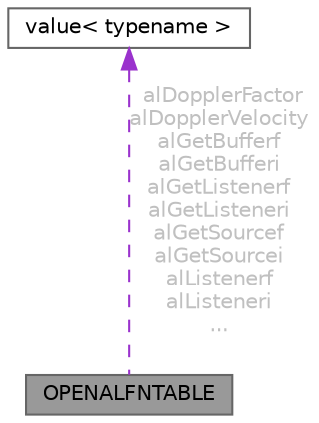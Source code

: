 digraph "OPENALFNTABLE"
{
 // LATEX_PDF_SIZE
  bgcolor="transparent";
  edge [fontname=Helvetica,fontsize=10,labelfontname=Helvetica,labelfontsize=10];
  node [fontname=Helvetica,fontsize=10,shape=box,height=0.2,width=0.4];
  Node1 [id="Node000001",label="OPENALFNTABLE",height=0.2,width=0.4,color="gray40", fillcolor="grey60", style="filled", fontcolor="black",tooltip=" "];
  Node2 -> Node1 [id="edge1_Node000001_Node000002",dir="back",color="darkorchid3",style="dashed",tooltip=" ",label=" alDopplerFactor\nalDopplerVelocity\nalGetBufferf\nalGetBufferi\nalGetListenerf\nalGetListeneri\nalGetSourcef\nalGetSourcei\nalListenerf\nalListeneri\n...",fontcolor="grey" ];
  Node2 [id="Node000002",label="value\< typename \>",height=0.2,width=0.4,color="gray40", fillcolor="white", style="filled",URL="$classvalue.html",tooltip=" "];
}
